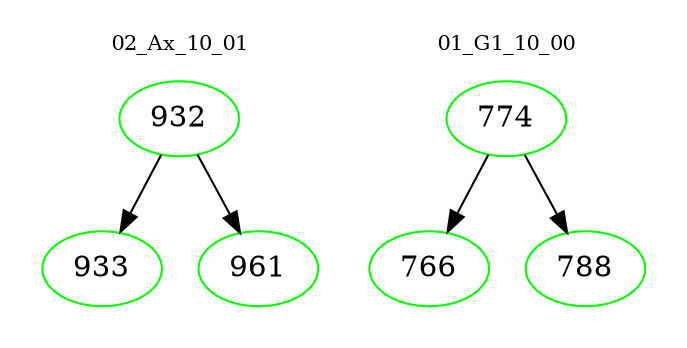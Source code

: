 digraph{
subgraph cluster_0 {
color = white
label = "02_Ax_10_01";
fontsize=10;
T0_932 [label="932", color="green"]
T0_932 -> T0_933 [color="black"]
T0_933 [label="933", color="green"]
T0_932 -> T0_961 [color="black"]
T0_961 [label="961", color="green"]
}
subgraph cluster_1 {
color = white
label = "01_G1_10_00";
fontsize=10;
T1_774 [label="774", color="green"]
T1_774 -> T1_766 [color="black"]
T1_766 [label="766", color="green"]
T1_774 -> T1_788 [color="black"]
T1_788 [label="788", color="green"]
}
}
